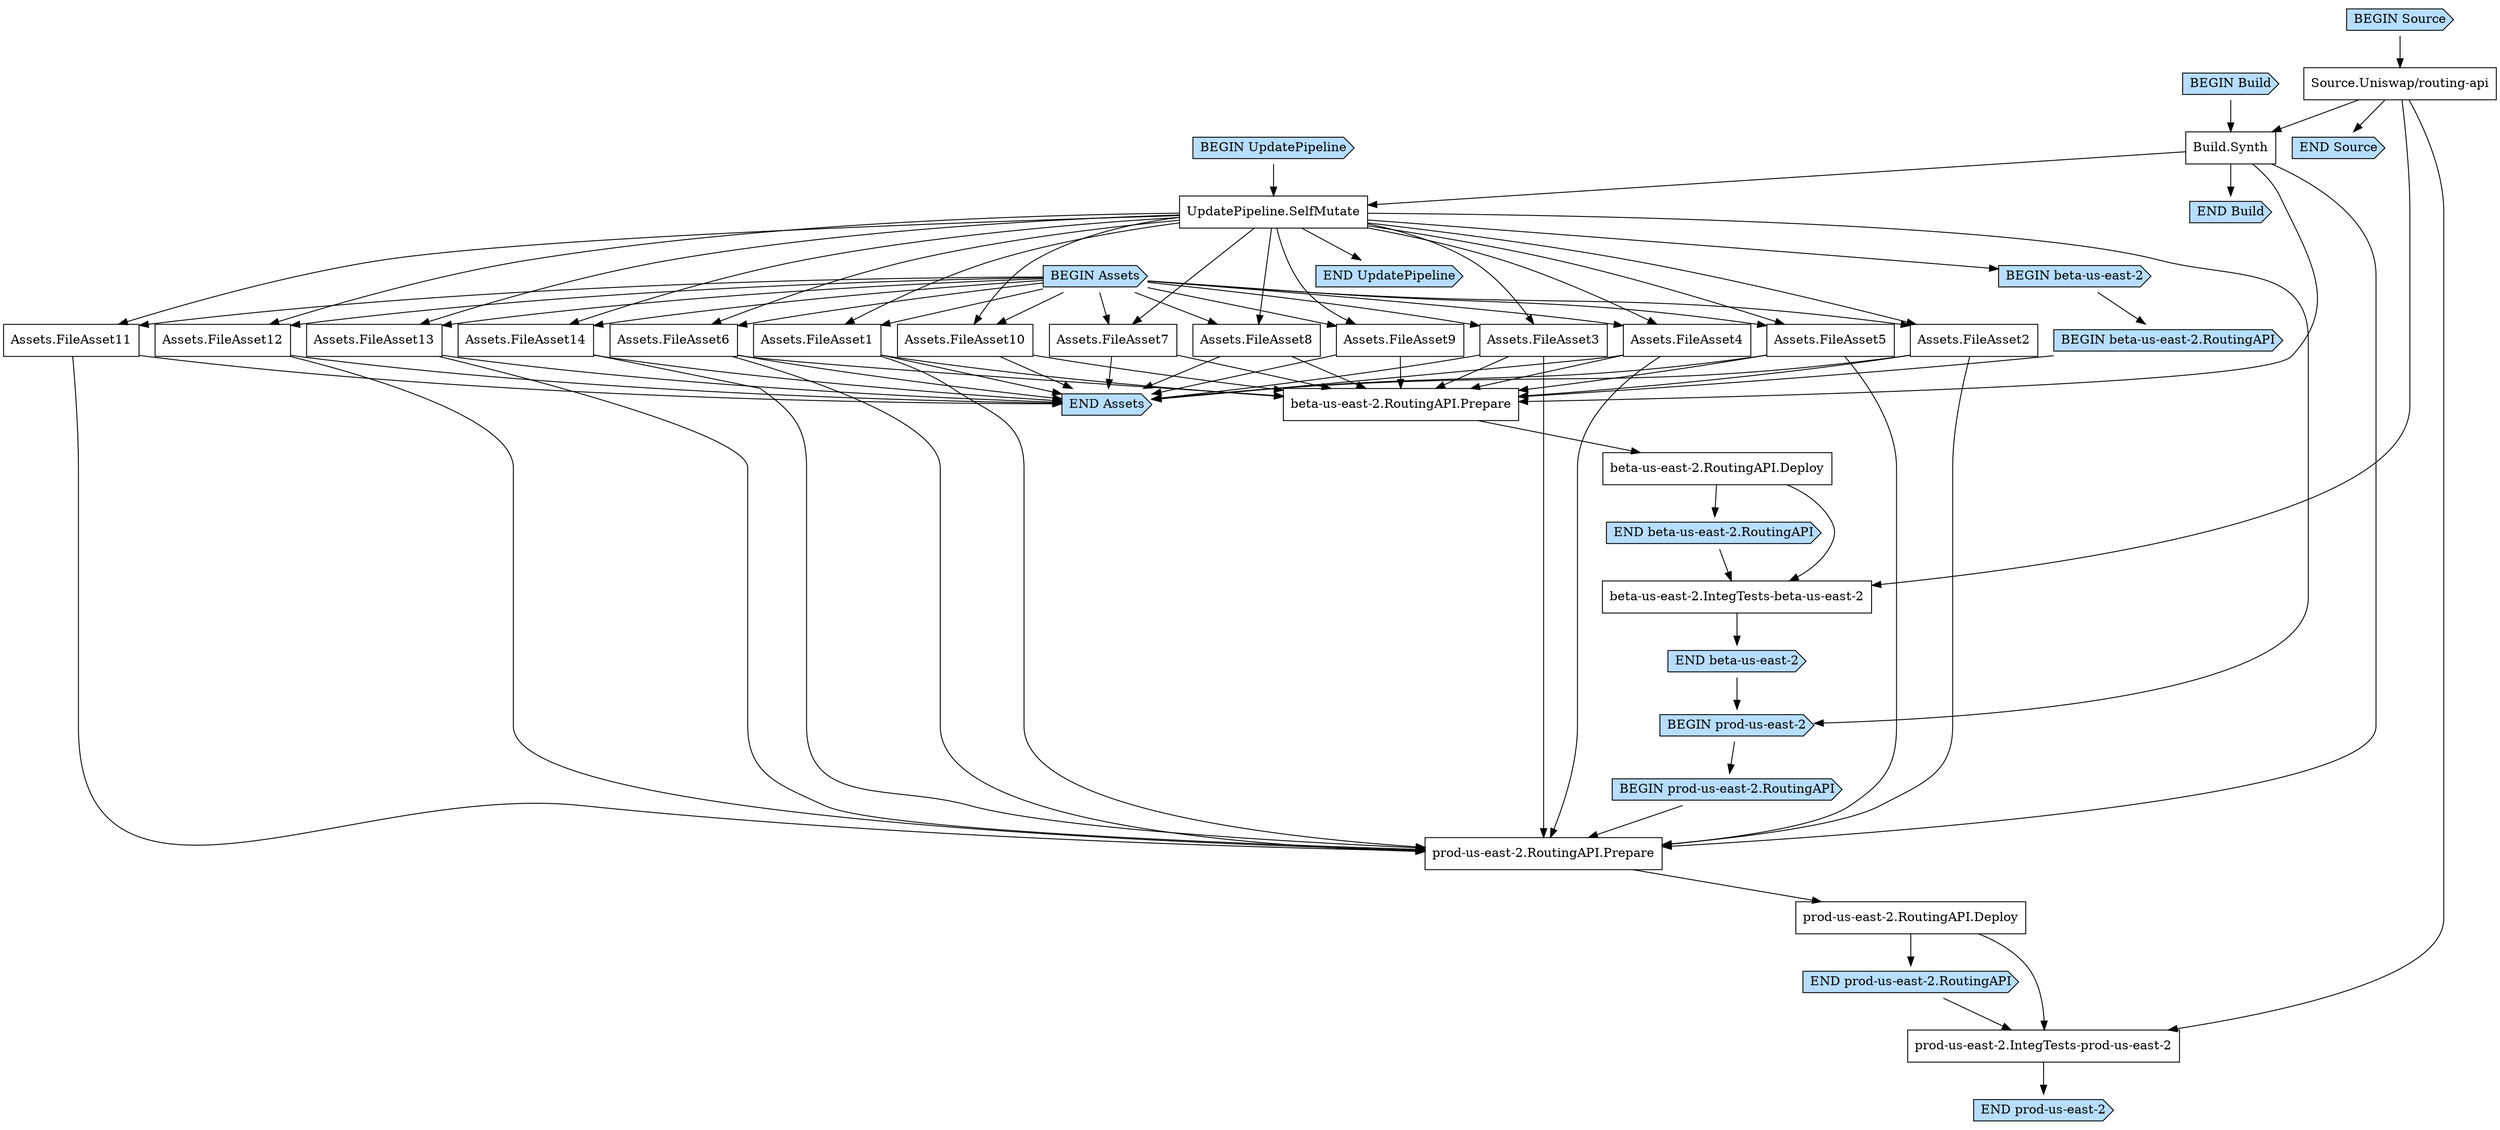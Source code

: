 digraph G {
  # Arrows represent an "unlocks" relationship (opposite of dependency). So chosen
  # because the layout looks more natural that way.
  # To represent subgraph dependencies, subgraphs are represented by BEGIN/END nodes.
  # To render: `dot -Tsvg RoutingAPIPipelineStackRoutingAPIPipelineF38D5740.dot > graph.svg`, open in a browser.
  node [shape="box"];
"BEGIN Build" [shape="cds", style="filled", fillcolor="#b7deff"];
"END Build" [shape="cds", style="filled", fillcolor="#b7deff"];
"Build.Synth";
"Source.Uniswap/routing-api" -> "Build.Synth";
"BEGIN Build" -> "Build.Synth";
"Build.Synth" -> "END Build";
"BEGIN UpdatePipeline" [shape="cds", style="filled", fillcolor="#b7deff"];
"END UpdatePipeline" [shape="cds", style="filled", fillcolor="#b7deff"];
"UpdatePipeline.SelfMutate";
"Build.Synth" -> "UpdatePipeline.SelfMutate";
"BEGIN UpdatePipeline" -> "UpdatePipeline.SelfMutate";
"UpdatePipeline.SelfMutate" -> "END UpdatePipeline";
"BEGIN Assets" [shape="cds", style="filled", fillcolor="#b7deff"];
"END Assets" [shape="cds", style="filled", fillcolor="#b7deff"];
"Assets.FileAsset1";
"UpdatePipeline.SelfMutate" -> "Assets.FileAsset1";
"Assets.FileAsset2";
"UpdatePipeline.SelfMutate" -> "Assets.FileAsset2";
"Assets.FileAsset3";
"UpdatePipeline.SelfMutate" -> "Assets.FileAsset3";
"Assets.FileAsset4";
"UpdatePipeline.SelfMutate" -> "Assets.FileAsset4";
"Assets.FileAsset5";
"UpdatePipeline.SelfMutate" -> "Assets.FileAsset5";
"Assets.FileAsset6";
"UpdatePipeline.SelfMutate" -> "Assets.FileAsset6";
"Assets.FileAsset7";
"UpdatePipeline.SelfMutate" -> "Assets.FileAsset7";
"Assets.FileAsset8";
"UpdatePipeline.SelfMutate" -> "Assets.FileAsset8";
"Assets.FileAsset9";
"UpdatePipeline.SelfMutate" -> "Assets.FileAsset9";
"Assets.FileAsset10";
"UpdatePipeline.SelfMutate" -> "Assets.FileAsset10";
"Assets.FileAsset11";
"UpdatePipeline.SelfMutate" -> "Assets.FileAsset11";
"Assets.FileAsset12";
"UpdatePipeline.SelfMutate" -> "Assets.FileAsset12";
"Assets.FileAsset13";
"UpdatePipeline.SelfMutate" -> "Assets.FileAsset13";
"Assets.FileAsset14";
"UpdatePipeline.SelfMutate" -> "Assets.FileAsset14";
"BEGIN Assets" -> "Assets.FileAsset1";
"BEGIN Assets" -> "Assets.FileAsset10";
"BEGIN Assets" -> "Assets.FileAsset11";
"BEGIN Assets" -> "Assets.FileAsset12";
"BEGIN Assets" -> "Assets.FileAsset13";
"BEGIN Assets" -> "Assets.FileAsset14";
"BEGIN Assets" -> "Assets.FileAsset2";
"BEGIN Assets" -> "Assets.FileAsset3";
"BEGIN Assets" -> "Assets.FileAsset4";
"BEGIN Assets" -> "Assets.FileAsset5";
"BEGIN Assets" -> "Assets.FileAsset6";
"BEGIN Assets" -> "Assets.FileAsset7";
"BEGIN Assets" -> "Assets.FileAsset8";
"BEGIN Assets" -> "Assets.FileAsset9";
"Assets.FileAsset1" -> "END Assets";
"Assets.FileAsset10" -> "END Assets";
"Assets.FileAsset11" -> "END Assets";
"Assets.FileAsset12" -> "END Assets";
"Assets.FileAsset13" -> "END Assets";
"Assets.FileAsset14" -> "END Assets";
"Assets.FileAsset2" -> "END Assets";
"Assets.FileAsset3" -> "END Assets";
"Assets.FileAsset4" -> "END Assets";
"Assets.FileAsset5" -> "END Assets";
"Assets.FileAsset6" -> "END Assets";
"Assets.FileAsset7" -> "END Assets";
"Assets.FileAsset8" -> "END Assets";
"Assets.FileAsset9" -> "END Assets";
"BEGIN beta-us-east-2" [shape="cds", style="filled", fillcolor="#b7deff"];
"END beta-us-east-2" [shape="cds", style="filled", fillcolor="#b7deff"];
"UpdatePipeline.SelfMutate" -> "BEGIN beta-us-east-2";
"BEGIN beta-us-east-2.RoutingAPI" [shape="cds", style="filled", fillcolor="#b7deff"];
"END beta-us-east-2.RoutingAPI" [shape="cds", style="filled", fillcolor="#b7deff"];
"beta-us-east-2.RoutingAPI.Deploy";
"beta-us-east-2.RoutingAPI.Prepare" -> "beta-us-east-2.RoutingAPI.Deploy";
"beta-us-east-2.RoutingAPI.Prepare";
"Build.Synth" -> "beta-us-east-2.RoutingAPI.Prepare";
"Assets.FileAsset1" -> "beta-us-east-2.RoutingAPI.Prepare";
"Assets.FileAsset2" -> "beta-us-east-2.RoutingAPI.Prepare";
"Assets.FileAsset3" -> "beta-us-east-2.RoutingAPI.Prepare";
"Assets.FileAsset4" -> "beta-us-east-2.RoutingAPI.Prepare";
"Assets.FileAsset5" -> "beta-us-east-2.RoutingAPI.Prepare";
"Assets.FileAsset6" -> "beta-us-east-2.RoutingAPI.Prepare";
"Assets.FileAsset7" -> "beta-us-east-2.RoutingAPI.Prepare";
"Assets.FileAsset8" -> "beta-us-east-2.RoutingAPI.Prepare";
"Assets.FileAsset9" -> "beta-us-east-2.RoutingAPI.Prepare";
"Assets.FileAsset10" -> "beta-us-east-2.RoutingAPI.Prepare";
"BEGIN beta-us-east-2.RoutingAPI" -> "beta-us-east-2.RoutingAPI.Prepare";
"beta-us-east-2.RoutingAPI.Deploy" -> "END beta-us-east-2.RoutingAPI";
"beta-us-east-2.IntegTests-beta-us-east-2";
"beta-us-east-2.RoutingAPI.Deploy" -> "beta-us-east-2.IntegTests-beta-us-east-2";
"END beta-us-east-2.RoutingAPI" -> "beta-us-east-2.IntegTests-beta-us-east-2";
"Source.Uniswap/routing-api" -> "beta-us-east-2.IntegTests-beta-us-east-2";
"BEGIN beta-us-east-2" -> "BEGIN beta-us-east-2.RoutingAPI";
"beta-us-east-2.IntegTests-beta-us-east-2" -> "END beta-us-east-2";
"BEGIN prod-us-east-2" [shape="cds", style="filled", fillcolor="#b7deff"];
"END prod-us-east-2" [shape="cds", style="filled", fillcolor="#b7deff"];
"UpdatePipeline.SelfMutate" -> "BEGIN prod-us-east-2";
"END beta-us-east-2" -> "BEGIN prod-us-east-2";
"BEGIN prod-us-east-2.RoutingAPI" [shape="cds", style="filled", fillcolor="#b7deff"];
"END prod-us-east-2.RoutingAPI" [shape="cds", style="filled", fillcolor="#b7deff"];
"prod-us-east-2.RoutingAPI.Deploy";
"prod-us-east-2.RoutingAPI.Prepare" -> "prod-us-east-2.RoutingAPI.Deploy";
"prod-us-east-2.RoutingAPI.Prepare";
"Build.Synth" -> "prod-us-east-2.RoutingAPI.Prepare";
"Assets.FileAsset1" -> "prod-us-east-2.RoutingAPI.Prepare";
"Assets.FileAsset2" -> "prod-us-east-2.RoutingAPI.Prepare";
"Assets.FileAsset3" -> "prod-us-east-2.RoutingAPI.Prepare";
"Assets.FileAsset4" -> "prod-us-east-2.RoutingAPI.Prepare";
"Assets.FileAsset5" -> "prod-us-east-2.RoutingAPI.Prepare";
"Assets.FileAsset6" -> "prod-us-east-2.RoutingAPI.Prepare";
"Assets.FileAsset11" -> "prod-us-east-2.RoutingAPI.Prepare";
"Assets.FileAsset12" -> "prod-us-east-2.RoutingAPI.Prepare";
"Assets.FileAsset13" -> "prod-us-east-2.RoutingAPI.Prepare";
"Assets.FileAsset14" -> "prod-us-east-2.RoutingAPI.Prepare";
"BEGIN prod-us-east-2.RoutingAPI" -> "prod-us-east-2.RoutingAPI.Prepare";
"prod-us-east-2.RoutingAPI.Deploy" -> "END prod-us-east-2.RoutingAPI";
"prod-us-east-2.IntegTests-prod-us-east-2";
"prod-us-east-2.RoutingAPI.Deploy" -> "prod-us-east-2.IntegTests-prod-us-east-2";
"END prod-us-east-2.RoutingAPI" -> "prod-us-east-2.IntegTests-prod-us-east-2";
"Source.Uniswap/routing-api" -> "prod-us-east-2.IntegTests-prod-us-east-2";
"BEGIN prod-us-east-2" -> "BEGIN prod-us-east-2.RoutingAPI";
"prod-us-east-2.IntegTests-prod-us-east-2" -> "END prod-us-east-2";
"BEGIN Source" [shape="cds", style="filled", fillcolor="#b7deff"];
"END Source" [shape="cds", style="filled", fillcolor="#b7deff"];
"Source.Uniswap/routing-api";
"BEGIN Source" -> "Source.Uniswap/routing-api";
"Source.Uniswap/routing-api" -> "END Source";
}